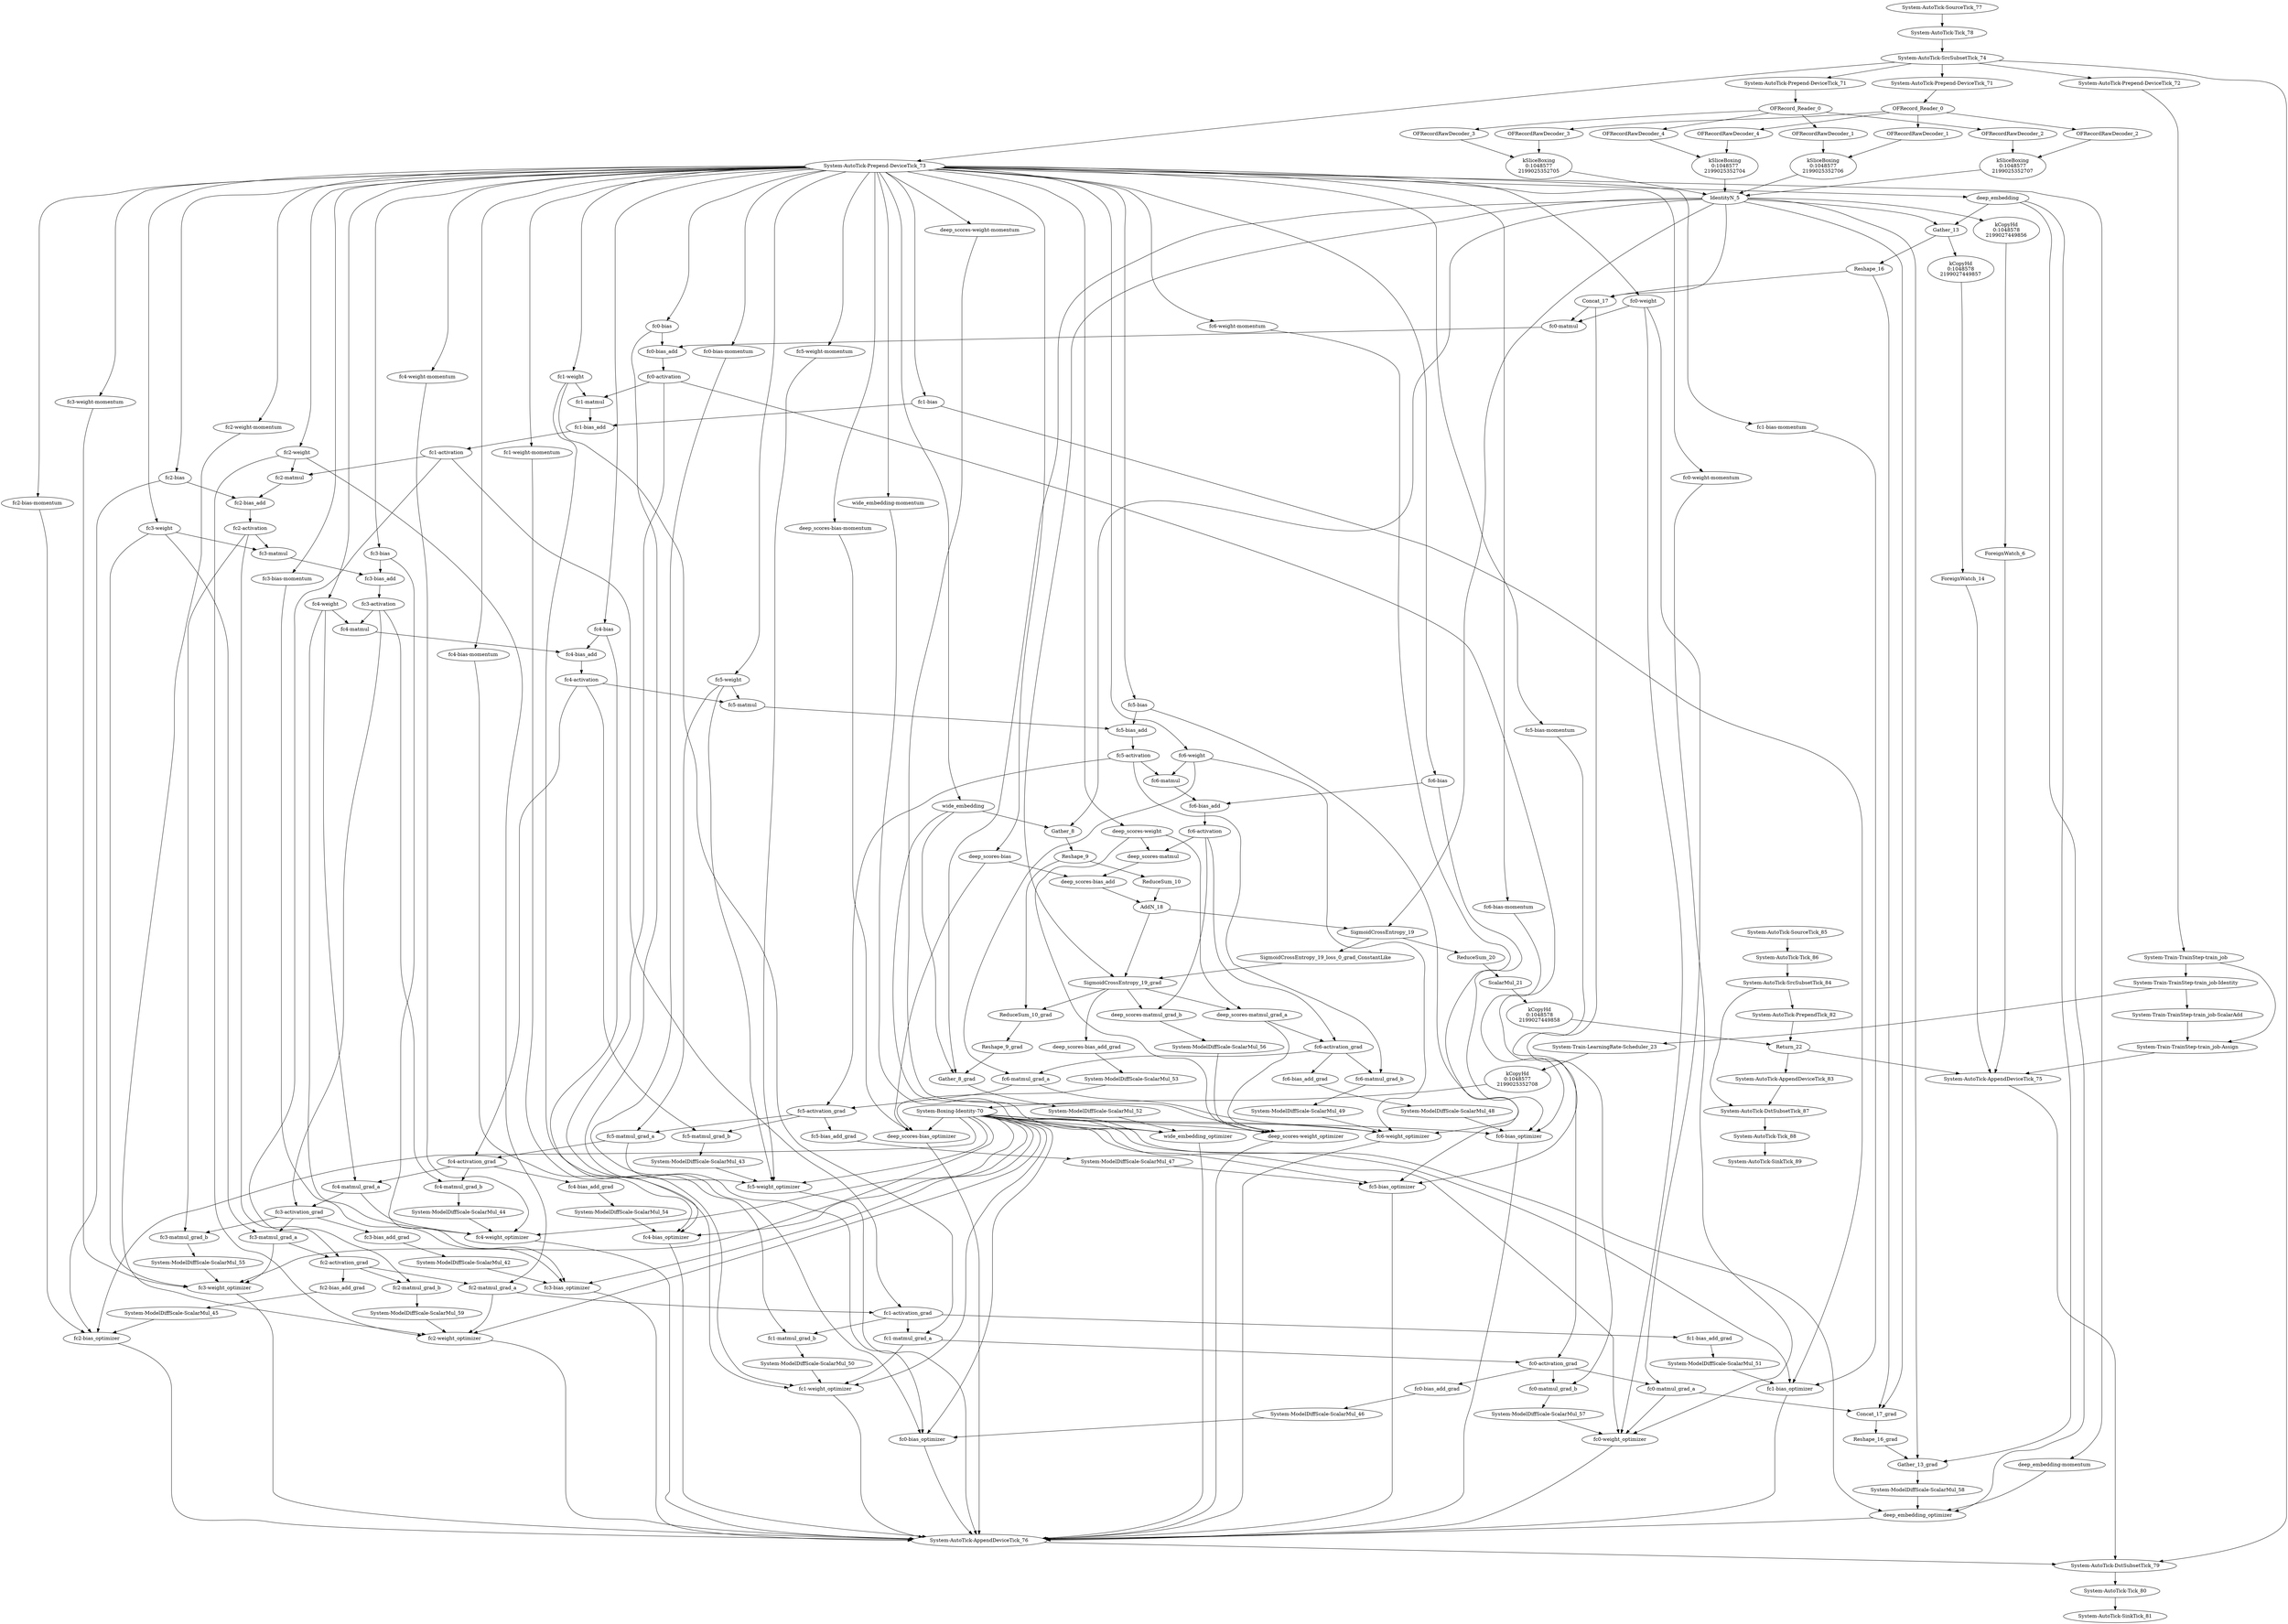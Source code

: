 digraph {
"4561" [label="OFRecord_Reader_0"]
"4562" [label="OFRecord_Reader_0"]
"4563" [label="OFRecordRawDecoder_1"]
"4564" [label="OFRecordRawDecoder_1"]
"4565" [label="OFRecordRawDecoder_2"]
"4566" [label="OFRecordRawDecoder_2"]
"4567" [label="OFRecordRawDecoder_3"]
"4568" [label="OFRecordRawDecoder_3"]
"4569" [label="OFRecordRawDecoder_4"]
"4570" [label="OFRecordRawDecoder_4"]
"4571" [label="IdentityN_5"]
"4572" [label="ForeignWatch_6"]
"4573" [label="wide_embedding"]
"4574" [label="Gather_8"]
"4575" [label="Reshape_9"]
"4576" [label="ReduceSum_10"]
"4577" [label="deep_embedding"]
"4578" [label="Gather_13"]
"4579" [label="ForeignWatch_14"]
"4580" [label="Reshape_16"]
"4581" [label="Concat_17"]
"4582" [label="fc0-weight"]
"4583" [label="fc0-matmul"]
"4584" [label="fc0-bias"]
"4585" [label="fc0-bias_add"]
"4586" [label="fc0-activation"]
"4587" [label="fc1-weight"]
"4588" [label="fc1-matmul"]
"4589" [label="fc1-bias"]
"4590" [label="fc1-bias_add"]
"4591" [label="fc1-activation"]
"4592" [label="fc2-weight"]
"4593" [label="fc2-matmul"]
"4594" [label="fc2-bias"]
"4595" [label="fc2-bias_add"]
"4596" [label="fc2-activation"]
"4597" [label="fc3-weight"]
"4598" [label="fc3-matmul"]
"4599" [label="fc3-bias"]
"4600" [label="fc3-bias_add"]
"4601" [label="fc3-activation"]
"4602" [label="fc4-weight"]
"4603" [label="fc4-matmul"]
"4604" [label="fc4-bias"]
"4605" [label="fc4-bias_add"]
"4606" [label="fc4-activation"]
"4607" [label="fc5-weight"]
"4608" [label="fc5-matmul"]
"4609" [label="fc5-bias"]
"4610" [label="fc5-bias_add"]
"4611" [label="fc5-activation"]
"4612" [label="fc6-weight"]
"4613" [label="fc6-matmul"]
"4614" [label="fc6-bias"]
"4615" [label="fc6-bias_add"]
"4616" [label="fc6-activation"]
"4617" [label="deep_scores-weight"]
"4618" [label="deep_scores-matmul"]
"4619" [label="deep_scores-bias"]
"4620" [label="deep_scores-bias_add"]
"4621" [label="AddN_18"]
"4622" [label="SigmoidCrossEntropy_19"]
"4623" [label="ReduceSum_20"]
"4624" [label="ScalarMul_21"]
"4625" [label="Return_22"]
"4626" [label="System-Train-TrainStep-train_job"]
"4627" [label="System-Train-TrainStep-train_job-Identity"]
"4628" [label="System-Train-TrainStep-train_job-ScalarAdd"]
"4629" [label="System-Train-TrainStep-train_job-Assign"]
"4630" [label="System-Train-LearningRate-Scheduler_23"]
"4631" [label="SigmoidCrossEntropy_19_loss_0_grad_ConstantLike"]
"4632" [label="SigmoidCrossEntropy_19_grad"]
"4633" [label="deep_scores-bias_add_grad"]
"4634" [label="ReduceSum_10_grad"]
"4635" [label="deep_scores-matmul_grad_a"]
"4636" [label="deep_scores-matmul_grad_b"]
"4637" [label="Reshape_9_grad"]
"4638" [label="fc6-activation_grad"]
"4639" [label="Gather_8_grad"]
"4640" [label="fc6-bias_add_grad"]
"4641" [label="fc6-matmul_grad_a"]
"4642" [label="fc6-matmul_grad_b"]
"4643" [label="fc5-activation_grad"]
"4644" [label="fc5-bias_add_grad"]
"4645" [label="fc5-matmul_grad_a"]
"4646" [label="fc5-matmul_grad_b"]
"4647" [label="fc4-activation_grad"]
"4648" [label="fc4-bias_add_grad"]
"4649" [label="fc4-matmul_grad_a"]
"4650" [label="fc4-matmul_grad_b"]
"4651" [label="fc3-activation_grad"]
"4652" [label="fc3-bias_add_grad"]
"4653" [label="fc3-matmul_grad_a"]
"4654" [label="fc3-matmul_grad_b"]
"4655" [label="fc2-activation_grad"]
"4656" [label="fc2-bias_add_grad"]
"4657" [label="fc2-matmul_grad_a"]
"4658" [label="fc2-matmul_grad_b"]
"4659" [label="fc1-activation_grad"]
"4660" [label="fc1-bias_add_grad"]
"4661" [label="fc1-matmul_grad_a"]
"4662" [label="fc1-matmul_grad_b"]
"4663" [label="fc0-activation_grad"]
"4664" [label="fc0-bias_add_grad"]
"4665" [label="fc0-matmul_grad_a"]
"4666" [label="fc0-matmul_grad_b"]
"4667" [label="Concat_17_grad"]
"4668" [label="Reshape_16_grad"]
"4669" [label="Gather_13_grad"]
"4670" [label="System-ModelDiffScale-ScalarMul_42"]
"4671" [label="System-ModelDiffScale-ScalarMul_43"]
"4672" [label="System-ModelDiffScale-ScalarMul_44"]
"4673" [label="System-ModelDiffScale-ScalarMul_45"]
"4674" [label="System-ModelDiffScale-ScalarMul_46"]
"4675" [label="System-ModelDiffScale-ScalarMul_47"]
"4676" [label="System-ModelDiffScale-ScalarMul_48"]
"4677" [label="System-ModelDiffScale-ScalarMul_49"]
"4678" [label="System-ModelDiffScale-ScalarMul_50"]
"4679" [label="System-ModelDiffScale-ScalarMul_51"]
"4680" [label="System-ModelDiffScale-ScalarMul_52"]
"4681" [label="System-ModelDiffScale-ScalarMul_53"]
"4682" [label="System-ModelDiffScale-ScalarMul_54"]
"4683" [label="System-ModelDiffScale-ScalarMul_55"]
"4684" [label="System-ModelDiffScale-ScalarMul_56"]
"4685" [label="System-ModelDiffScale-ScalarMul_57"]
"4686" [label="System-ModelDiffScale-ScalarMul_58"]
"4687" [label="System-ModelDiffScale-ScalarMul_59"]
"4688" [label="wide_embedding-momentum"]
"4689" [label="wide_embedding_optimizer"]
"4690" [label="deep_embedding-momentum"]
"4691" [label="deep_embedding_optimizer"]
"4692" [label="fc0-weight-momentum"]
"4693" [label="fc0-weight_optimizer"]
"4694" [label="fc0-bias-momentum"]
"4695" [label="fc0-bias_optimizer"]
"4696" [label="fc1-weight-momentum"]
"4697" [label="fc1-weight_optimizer"]
"4698" [label="fc1-bias-momentum"]
"4699" [label="fc1-bias_optimizer"]
"4700" [label="fc2-weight-momentum"]
"4701" [label="fc2-weight_optimizer"]
"4702" [label="fc2-bias-momentum"]
"4703" [label="fc2-bias_optimizer"]
"4704" [label="fc3-weight-momentum"]
"4705" [label="fc3-weight_optimizer"]
"4706" [label="fc3-bias-momentum"]
"4707" [label="fc3-bias_optimizer"]
"4708" [label="fc4-weight-momentum"]
"4709" [label="fc4-weight_optimizer"]
"4710" [label="fc4-bias-momentum"]
"4711" [label="fc4-bias_optimizer"]
"4712" [label="fc5-weight-momentum"]
"4713" [label="fc5-weight_optimizer"]
"4714" [label="fc5-bias-momentum"]
"4715" [label="fc5-bias_optimizer"]
"4716" [label="fc6-weight-momentum"]
"4717" [label="fc6-weight_optimizer"]
"4718" [label="fc6-bias-momentum"]
"4719" [label="fc6-bias_optimizer"]
"4720" [label="deep_scores-weight-momentum"]
"4721" [label="deep_scores-weight_optimizer"]
"4722" [label="deep_scores-bias-momentum"]
"4723" [label="deep_scores-bias_optimizer"]
"4724" [label="System-Boxing-Identity-70"]
"4725" [label="System-AutoTick-Prepend-DeviceTick_71"]
"4726" [label="System-AutoTick-Prepend-DeviceTick_71"]
"4727" [label="System-AutoTick-Prepend-DeviceTick_72"]
"4728" [label="System-AutoTick-Prepend-DeviceTick_73"]
"4729" [label="System-AutoTick-SrcSubsetTick_74"]
"4730" [label="System-AutoTick-AppendDeviceTick_75"]
"4731" [label="System-AutoTick-AppendDeviceTick_76"]
"4732" [label="System-AutoTick-SourceTick_77"]
"4733" [label="System-AutoTick-Tick_78"]
"4734" [label="System-AutoTick-DstSubsetTick_79"]
"4735" [label="System-AutoTick-Tick_80"]
"4736" [label="System-AutoTick-SinkTick_81"]
"4737" [label="System-AutoTick-PrependTick_82"]
"4738" [label="System-AutoTick-AppendDeviceTick_83"]
"4739" [label="System-AutoTick-SrcSubsetTick_84"]
"4740" [label="System-AutoTick-SourceTick_85"]
"4741" [label="System-AutoTick-Tick_86"]
"4742" [label="System-AutoTick-DstSubsetTick_87"]
"4743" [label="System-AutoTick-Tick_88"]
"4744" [label="System-AutoTick-SinkTick_89"]
"4757" [label="kSliceBoxing\n0:1048577\n2199025352704"]
"4760" [label="kSliceBoxing\n0:1048577\n2199025352705"]
"4763" [label="kSliceBoxing\n0:1048577\n2199025352706"]
"4766" [label="kSliceBoxing\n0:1048577\n2199025352707"]
"4769" [label="kCopyHd\n0:1048578\n2199027449856"]
"4788" [label="kCopyHd\n0:1048578\n2199027449857"]
"4919" [label="kCopyHd\n0:1048578\n2199027449858"]
"5292" [label="kCopyHd\n0:1048577\n2199025352708"]
"4725" -> "4561"[label=""];
"4726" -> "4562"[label=""];
"4561" -> "4563"[label=""];
"4562" -> "4564"[label=""];
"4561" -> "4565"[label=""];
"4562" -> "4566"[label=""];
"4561" -> "4567"[label=""];
"4562" -> "4568"[label=""];
"4561" -> "4569"[label=""];
"4562" -> "4570"[label=""];
"4569" -> "4757"[label=""];
"4570" -> "4757"[label=""];
"4757" -> "4571"[label=""];
"4567" -> "4760"[label=""];
"4568" -> "4760"[label=""];
"4760" -> "4571"[label=""];
"4563" -> "4763"[label=""];
"4564" -> "4763"[label=""];
"4763" -> "4571"[label=""];
"4565" -> "4766"[label=""];
"4566" -> "4766"[label=""];
"4766" -> "4571"[label=""];
"4571" -> "4769"[label=""];
"4769" -> "4572"[label=""];
"4728" -> "4573"[label=""];
"4571" -> "4574"[label=""];
"4573" -> "4574"[label=""];
"4574" -> "4575"[label=""];
"4575" -> "4576"[label=""];
"4728" -> "4577"[label=""];
"4571" -> "4578"[label=""];
"4577" -> "4578"[label=""];
"4578" -> "4788"[label=""];
"4788" -> "4579"[label=""];
"4578" -> "4580"[label=""];
"4571" -> "4581"[label=""];
"4580" -> "4581"[label=""];
"4728" -> "4582"[label=""];
"4582" -> "4583"[label=""];
"4581" -> "4583"[label=""];
"4728" -> "4584"[label=""];
"4584" -> "4585"[label=""];
"4583" -> "4585"[label=""];
"4585" -> "4586"[label=""];
"4728" -> "4587"[label=""];
"4587" -> "4588"[label=""];
"4586" -> "4588"[label=""];
"4728" -> "4589"[label=""];
"4589" -> "4590"[label=""];
"4588" -> "4590"[label=""];
"4590" -> "4591"[label=""];
"4728" -> "4592"[label=""];
"4592" -> "4593"[label=""];
"4591" -> "4593"[label=""];
"4728" -> "4594"[label=""];
"4594" -> "4595"[label=""];
"4593" -> "4595"[label=""];
"4595" -> "4596"[label=""];
"4728" -> "4597"[label=""];
"4597" -> "4598"[label=""];
"4596" -> "4598"[label=""];
"4728" -> "4599"[label=""];
"4599" -> "4600"[label=""];
"4598" -> "4600"[label=""];
"4600" -> "4601"[label=""];
"4728" -> "4602"[label=""];
"4602" -> "4603"[label=""];
"4601" -> "4603"[label=""];
"4728" -> "4604"[label=""];
"4603" -> "4605"[label=""];
"4604" -> "4605"[label=""];
"4605" -> "4606"[label=""];
"4728" -> "4607"[label=""];
"4607" -> "4608"[label=""];
"4606" -> "4608"[label=""];
"4728" -> "4609"[label=""];
"4609" -> "4610"[label=""];
"4608" -> "4610"[label=""];
"4610" -> "4611"[label=""];
"4728" -> "4612"[label=""];
"4612" -> "4613"[label=""];
"4611" -> "4613"[label=""];
"4728" -> "4614"[label=""];
"4613" -> "4615"[label=""];
"4614" -> "4615"[label=""];
"4615" -> "4616"[label=""];
"4728" -> "4617"[label=""];
"4617" -> "4618"[label=""];
"4616" -> "4618"[label=""];
"4728" -> "4619"[label=""];
"4619" -> "4620"[label=""];
"4618" -> "4620"[label=""];
"4620" -> "4621"[label=""];
"4576" -> "4621"[label=""];
"4571" -> "4622"[label=""];
"4621" -> "4622"[label=""];
"4622" -> "4623"[label=""];
"4623" -> "4624"[label=""];
"4624" -> "4919"[label=""];
"4919" -> "4625"[label=""];
"4727" -> "4626"[label=""];
"4626" -> "4627"[label=""];
"4627" -> "4628"[label=""];
"4626" -> "4629"[label=""];
"4628" -> "4629"[label=""];
"4627" -> "4630"[label=""];
"4622" -> "4631"[label=""];
"4621" -> "4632"[label=""];
"4571" -> "4632"[label=""];
"4631" -> "4632"[label=""];
"4632" -> "4633"[label=""];
"4575" -> "4634"[label=""];
"4632" -> "4634"[label=""];
"4617" -> "4635"[label=""];
"4632" -> "4635"[label=""];
"4616" -> "4636"[label=""];
"4632" -> "4636"[label=""];
"4634" -> "4637"[label=""];
"4635" -> "4638"[label=""];
"4616" -> "4638"[label=""];
"4637" -> "4639"[label=""];
"4571" -> "4639"[label=""];
"4573" -> "4639"[label=""];
"4638" -> "4640"[label=""];
"4612" -> "4641"[label=""];
"4638" -> "4641"[label=""];
"4611" -> "4642"[label=""];
"4638" -> "4642"[label=""];
"4611" -> "4643"[label=""];
"4641" -> "4643"[label=""];
"4643" -> "4644"[label=""];
"4643" -> "4645"[label=""];
"4607" -> "4645"[label=""];
"4606" -> "4646"[label=""];
"4643" -> "4646"[label=""];
"4606" -> "4647"[label=""];
"4645" -> "4647"[label=""];
"4647" -> "4648"[label=""];
"4602" -> "4649"[label=""];
"4647" -> "4649"[label=""];
"4601" -> "4650"[label=""];
"4647" -> "4650"[label=""];
"4601" -> "4651"[label=""];
"4649" -> "4651"[label=""];
"4651" -> "4652"[label=""];
"4597" -> "4653"[label=""];
"4651" -> "4653"[label=""];
"4596" -> "4654"[label=""];
"4651" -> "4654"[label=""];
"4596" -> "4655"[label=""];
"4653" -> "4655"[label=""];
"4655" -> "4656"[label=""];
"4592" -> "4657"[label=""];
"4655" -> "4657"[label=""];
"4591" -> "4658"[label=""];
"4655" -> "4658"[label=""];
"4591" -> "4659"[label=""];
"4657" -> "4659"[label=""];
"4659" -> "4660"[label=""];
"4659" -> "4661"[label=""];
"4587" -> "4661"[label=""];
"4586" -> "4662"[label=""];
"4659" -> "4662"[label=""];
"4661" -> "4663"[label=""];
"4586" -> "4663"[label=""];
"4663" -> "4664"[label=""];
"4582" -> "4665"[label=""];
"4663" -> "4665"[label=""];
"4581" -> "4666"[label=""];
"4663" -> "4666"[label=""];
"4665" -> "4667"[label=""];
"4580" -> "4667"[label=""];
"4571" -> "4667"[label=""];
"4667" -> "4668"[label=""];
"4571" -> "4669"[label=""];
"4577" -> "4669"[label=""];
"4668" -> "4669"[label=""];
"4652" -> "4670"[label=""];
"4646" -> "4671"[label=""];
"4650" -> "4672"[label=""];
"4656" -> "4673"[label=""];
"4664" -> "4674"[label=""];
"4644" -> "4675"[label=""];
"4640" -> "4676"[label=""];
"4642" -> "4677"[label=""];
"4662" -> "4678"[label=""];
"4660" -> "4679"[label=""];
"4639" -> "4680"[label=""];
"4633" -> "4681"[label=""];
"4648" -> "4682"[label=""];
"4654" -> "4683"[label=""];
"4636" -> "4684"[label=""];
"4666" -> "4685"[label=""];
"4669" -> "4686"[label=""];
"4658" -> "4687"[label=""];
"4728" -> "4688"[label=""];
"4573" -> "4689"[label=""];
"4724" -> "4689"[label=""];
"4680" -> "4689"[label=""];
"4688" -> "4689"[label=""];
"4728" -> "4690"[label=""];
"4577" -> "4691"[label=""];
"4686" -> "4691"[label=""];
"4724" -> "4691"[label=""];
"4690" -> "4691"[label=""];
"4728" -> "4692"[label=""];
"4685" -> "4693"[label=""];
"4582" -> "4693"[label=""];
"4692" -> "4693"[label=""];
"4724" -> "4693"[label=""];
"4728" -> "4694"[label=""];
"4584" -> "4695"[label=""];
"4724" -> "4695"[label=""];
"4674" -> "4695"[label=""];
"4694" -> "4695"[label=""];
"4728" -> "4696"[label=""];
"4587" -> "4697"[label=""];
"4678" -> "4697"[label=""];
"4724" -> "4697"[label=""];
"4696" -> "4697"[label=""];
"4728" -> "4698"[label=""];
"4589" -> "4699"[label=""];
"4724" -> "4699"[label=""];
"4679" -> "4699"[label=""];
"4698" -> "4699"[label=""];
"4728" -> "4700"[label=""];
"4724" -> "4701"[label=""];
"4592" -> "4701"[label=""];
"4687" -> "4701"[label=""];
"4700" -> "4701"[label=""];
"4728" -> "4702"[label=""];
"4702" -> "4703"[label=""];
"4673" -> "4703"[label=""];
"4724" -> "4703"[label=""];
"4594" -> "4703"[label=""];
"4728" -> "4704"[label=""];
"4724" -> "4705"[label=""];
"4704" -> "4705"[label=""];
"4597" -> "4705"[label=""];
"4683" -> "4705"[label=""];
"4728" -> "4706"[label=""];
"4706" -> "4707"[label=""];
"4599" -> "4707"[label=""];
"4724" -> "4707"[label=""];
"4670" -> "4707"[label=""];
"4728" -> "4708"[label=""];
"4602" -> "4709"[label=""];
"4724" -> "4709"[label=""];
"4672" -> "4709"[label=""];
"4708" -> "4709"[label=""];
"4728" -> "4710"[label=""];
"4724" -> "4711"[label=""];
"4682" -> "4711"[label=""];
"4604" -> "4711"[label=""];
"4710" -> "4711"[label=""];
"4728" -> "4712"[label=""];
"4724" -> "4713"[label=""];
"4671" -> "4713"[label=""];
"4607" -> "4713"[label=""];
"4712" -> "4713"[label=""];
"4728" -> "4714"[label=""];
"4609" -> "4715"[label=""];
"4675" -> "4715"[label=""];
"4724" -> "4715"[label=""];
"4714" -> "4715"[label=""];
"4728" -> "4716"[label=""];
"4724" -> "4717"[label=""];
"4716" -> "4717"[label=""];
"4612" -> "4717"[label=""];
"4677" -> "4717"[label=""];
"4728" -> "4718"[label=""];
"4724" -> "4719"[label=""];
"4718" -> "4719"[label=""];
"4614" -> "4719"[label=""];
"4676" -> "4719"[label=""];
"4728" -> "4720"[label=""];
"4617" -> "4721"[label=""];
"4684" -> "4721"[label=""];
"4720" -> "4721"[label=""];
"4724" -> "4721"[label=""];
"4728" -> "4722"[label=""];
"4619" -> "4723"[label=""];
"4724" -> "4723"[label=""];
"4681" -> "4723"[label=""];
"4722" -> "4723"[label=""];
"4630" -> "5292"[label=""];
"5292" -> "4724"[label=""];
"4729" -> "4725"[label=""];
"4729" -> "4726"[label=""];
"4729" -> "4727"[label=""];
"4729" -> "4728"[label=""];
"4733" -> "4729"[label=""];
"4732" -> "4733"[label=""];
"4730" -> "4734"[label=""];
"4729" -> "4734"[label=""];
"4731" -> "4734"[label=""];
"4734" -> "4735"[label=""];
"4735" -> "4736"[label=""];
"4739" -> "4737"[label=""];
"4741" -> "4739"[label=""];
"4740" -> "4741"[label=""];
"4738" -> "4742"[label=""];
"4739" -> "4742"[label=""];
"4742" -> "4743"[label=""];
"4743" -> "4744"[label=""];
"4737" -> "4625"[label=""];
"4665" -> "4693"[label=""];
"4661" -> "4697"[label=""];
"4657" -> "4701"[label=""];
"4653" -> "4705"[label=""];
"4649" -> "4709"[label=""];
"4645" -> "4713"[label=""];
"4641" -> "4717"[label=""];
"4635" -> "4721"[label=""];
"4572" -> "4730"[label=""];
"4625" -> "4730"[label=""];
"4579" -> "4730"[label=""];
"4629" -> "4730"[label=""];
"4723" -> "4731"[label=""];
"4719" -> "4731"[label=""];
"4717" -> "4731"[label=""];
"4715" -> "4731"[label=""];
"4721" -> "4731"[label=""];
"4691" -> "4731"[label=""];
"4689" -> "4731"[label=""];
"4713" -> "4731"[label=""];
"4699" -> "4731"[label=""];
"4701" -> "4731"[label=""];
"4703" -> "4731"[label=""];
"4693" -> "4731"[label=""];
"4695" -> "4731"[label=""];
"4705" -> "4731"[label=""];
"4697" -> "4731"[label=""];
"4711" -> "4731"[label=""];
"4707" -> "4731"[label=""];
"4709" -> "4731"[label=""];
"4625" -> "4738"[label=""];
}
